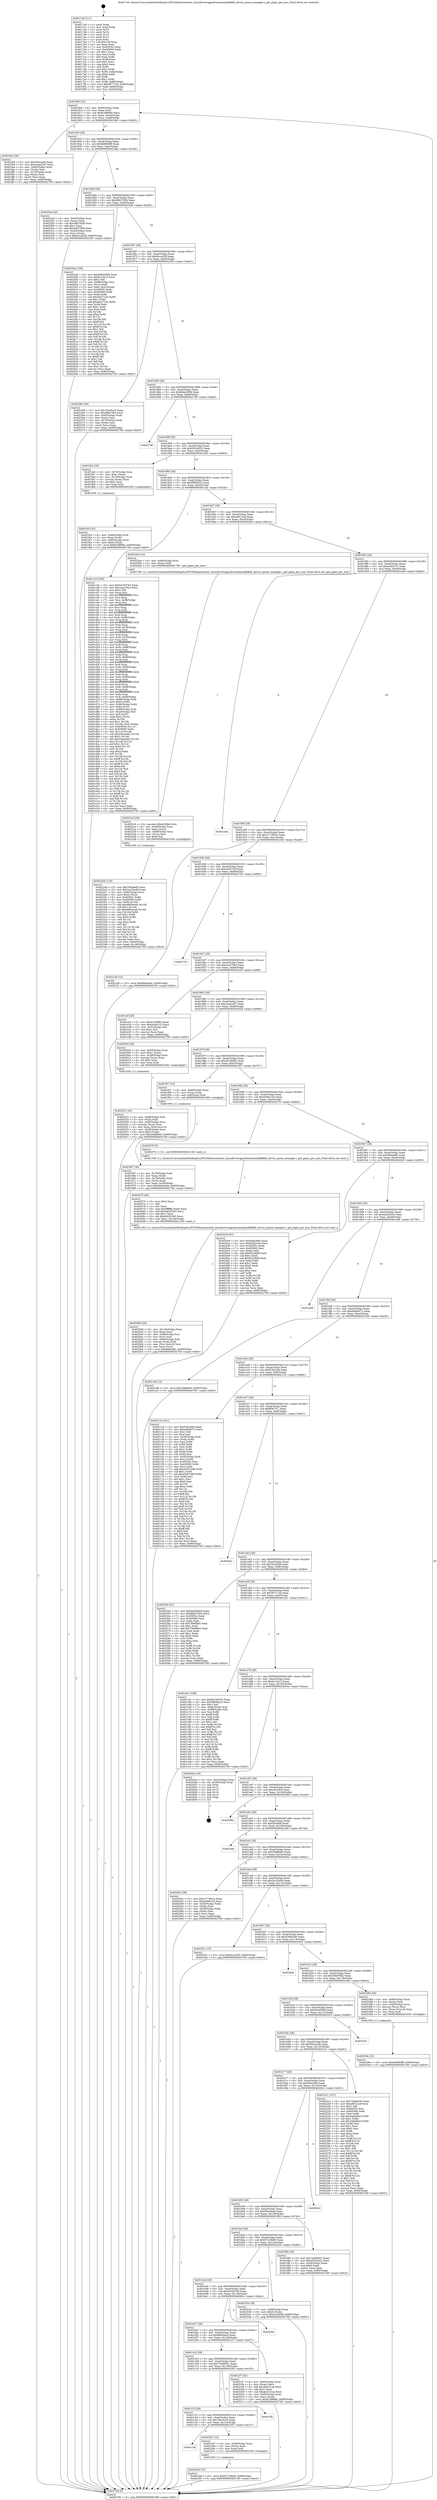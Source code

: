 digraph "0x4017a0" {
  label = "0x4017a0 (/mnt/c/Users/mathe/Desktop/tcc/POCII/binaries/extr_linuxdriversgpudrmamdamdkfdkfd_device_queue_manager.c_get_pipes_per_mec_Final-ollvm.out::main(0))"
  labelloc = "t"
  node[shape=record]

  Entry [label="",width=0.3,height=0.3,shape=circle,fillcolor=black,style=filled]
  "0x40180f" [label="{
     0x40180f [32]\l
     | [instrs]\l
     &nbsp;&nbsp;0x40180f \<+6\>: mov -0x90(%rbp),%eax\l
     &nbsp;&nbsp;0x401815 \<+2\>: mov %eax,%ecx\l
     &nbsp;&nbsp;0x401817 \<+6\>: sub $0x81888fde,%ecx\l
     &nbsp;&nbsp;0x40181d \<+6\>: mov %eax,-0xa4(%rbp)\l
     &nbsp;&nbsp;0x401823 \<+6\>: mov %ecx,-0xa8(%rbp)\l
     &nbsp;&nbsp;0x401829 \<+6\>: je 0000000000401fe0 \<main+0x840\>\l
  }"]
  "0x401fe0" [label="{
     0x401fe0 [36]\l
     | [instrs]\l
     &nbsp;&nbsp;0x401fe0 \<+5\>: mov $0x5b5cacf4,%eax\l
     &nbsp;&nbsp;0x401fe5 \<+5\>: mov $0xce4a2407,%ecx\l
     &nbsp;&nbsp;0x401fea \<+4\>: mov -0x60(%rbp),%rdx\l
     &nbsp;&nbsp;0x401fee \<+2\>: mov (%rdx),%esi\l
     &nbsp;&nbsp;0x401ff0 \<+4\>: mov -0x70(%rbp),%rdx\l
     &nbsp;&nbsp;0x401ff4 \<+2\>: cmp (%rdx),%esi\l
     &nbsp;&nbsp;0x401ff6 \<+3\>: cmovl %ecx,%eax\l
     &nbsp;&nbsp;0x401ff9 \<+6\>: mov %eax,-0x90(%rbp)\l
     &nbsp;&nbsp;0x401fff \<+5\>: jmp 0000000000402760 \<main+0xfc0\>\l
  }"]
  "0x40182f" [label="{
     0x40182f [28]\l
     | [instrs]\l
     &nbsp;&nbsp;0x40182f \<+5\>: jmp 0000000000401834 \<main+0x94\>\l
     &nbsp;&nbsp;0x401834 \<+6\>: mov -0xa4(%rbp),%eax\l
     &nbsp;&nbsp;0x40183a \<+5\>: sub $0x84699df9,%eax\l
     &nbsp;&nbsp;0x40183f \<+6\>: mov %eax,-0xac(%rbp)\l
     &nbsp;&nbsp;0x401845 \<+6\>: je 00000000004023ad \<main+0xc0d\>\l
  }"]
  Exit [label="",width=0.3,height=0.3,shape=circle,fillcolor=black,style=filled,peripheries=2]
  "0x4023ad" [label="{
     0x4023ad [42]\l
     | [instrs]\l
     &nbsp;&nbsp;0x4023ad \<+4\>: mov -0x40(%rbp),%rax\l
     &nbsp;&nbsp;0x4023b1 \<+2\>: mov (%rax),%ecx\l
     &nbsp;&nbsp;0x4023b3 \<+6\>: sub $0x4db782fd,%ecx\l
     &nbsp;&nbsp;0x4023b9 \<+3\>: add $0x1,%ecx\l
     &nbsp;&nbsp;0x4023bc \<+6\>: add $0x4db782fd,%ecx\l
     &nbsp;&nbsp;0x4023c2 \<+4\>: mov -0x40(%rbp),%rax\l
     &nbsp;&nbsp;0x4023c6 \<+2\>: mov %ecx,(%rax)\l
     &nbsp;&nbsp;0x4023c8 \<+10\>: movl $0x8cccd25f,-0x90(%rbp)\l
     &nbsp;&nbsp;0x4023d2 \<+5\>: jmp 0000000000402760 \<main+0xfc0\>\l
  }"]
  "0x40184b" [label="{
     0x40184b [28]\l
     | [instrs]\l
     &nbsp;&nbsp;0x40184b \<+5\>: jmp 0000000000401850 \<main+0xb0\>\l
     &nbsp;&nbsp;0x401850 \<+6\>: mov -0xa4(%rbp),%eax\l
     &nbsp;&nbsp;0x401856 \<+5\>: sub $0x86637d54,%eax\l
     &nbsp;&nbsp;0x40185b \<+6\>: mov %eax,-0xb0(%rbp)\l
     &nbsp;&nbsp;0x401861 \<+6\>: je 00000000004025ab \<main+0xe0b\>\l
  }"]
  "0x4023e6" [label="{
     0x4023e6 [15]\l
     | [instrs]\l
     &nbsp;&nbsp;0x4023e6 \<+10\>: movl $0x67218bb0,-0x90(%rbp)\l
     &nbsp;&nbsp;0x4023f0 \<+5\>: jmp 0000000000402760 \<main+0xfc0\>\l
  }"]
  "0x4025ab" [label="{
     0x4025ab [159]\l
     | [instrs]\l
     &nbsp;&nbsp;0x4025ab \<+5\>: mov $0x8d4d3858,%eax\l
     &nbsp;&nbsp;0x4025b0 \<+5\>: mov $0xbc1cb15,%ecx\l
     &nbsp;&nbsp;0x4025b5 \<+2\>: mov $0x1,%dl\l
     &nbsp;&nbsp;0x4025b7 \<+7\>: mov -0x88(%rbp),%rsi\l
     &nbsp;&nbsp;0x4025be \<+2\>: mov (%rsi),%edi\l
     &nbsp;&nbsp;0x4025c0 \<+3\>: mov %edi,-0x2c(%rbp)\l
     &nbsp;&nbsp;0x4025c3 \<+7\>: mov 0x40505c,%edi\l
     &nbsp;&nbsp;0x4025ca \<+8\>: mov 0x405060,%r8d\l
     &nbsp;&nbsp;0x4025d2 \<+3\>: mov %edi,%r9d\l
     &nbsp;&nbsp;0x4025d5 \<+7\>: sub $0xe8c27c3c,%r9d\l
     &nbsp;&nbsp;0x4025dc \<+4\>: sub $0x1,%r9d\l
     &nbsp;&nbsp;0x4025e0 \<+7\>: add $0xe8c27c3c,%r9d\l
     &nbsp;&nbsp;0x4025e7 \<+4\>: imul %r9d,%edi\l
     &nbsp;&nbsp;0x4025eb \<+3\>: and $0x1,%edi\l
     &nbsp;&nbsp;0x4025ee \<+3\>: cmp $0x0,%edi\l
     &nbsp;&nbsp;0x4025f1 \<+4\>: sete %r10b\l
     &nbsp;&nbsp;0x4025f5 \<+4\>: cmp $0xa,%r8d\l
     &nbsp;&nbsp;0x4025f9 \<+4\>: setl %r11b\l
     &nbsp;&nbsp;0x4025fd \<+3\>: mov %r10b,%bl\l
     &nbsp;&nbsp;0x402600 \<+3\>: xor $0xff,%bl\l
     &nbsp;&nbsp;0x402603 \<+3\>: mov %r11b,%r14b\l
     &nbsp;&nbsp;0x402606 \<+4\>: xor $0xff,%r14b\l
     &nbsp;&nbsp;0x40260a \<+3\>: xor $0x1,%dl\l
     &nbsp;&nbsp;0x40260d \<+3\>: mov %bl,%r15b\l
     &nbsp;&nbsp;0x402610 \<+4\>: and $0xff,%r15b\l
     &nbsp;&nbsp;0x402614 \<+3\>: and %dl,%r10b\l
     &nbsp;&nbsp;0x402617 \<+3\>: mov %r14b,%r12b\l
     &nbsp;&nbsp;0x40261a \<+4\>: and $0xff,%r12b\l
     &nbsp;&nbsp;0x40261e \<+3\>: and %dl,%r11b\l
     &nbsp;&nbsp;0x402621 \<+3\>: or %r10b,%r15b\l
     &nbsp;&nbsp;0x402624 \<+3\>: or %r11b,%r12b\l
     &nbsp;&nbsp;0x402627 \<+3\>: xor %r12b,%r15b\l
     &nbsp;&nbsp;0x40262a \<+3\>: or %r14b,%bl\l
     &nbsp;&nbsp;0x40262d \<+3\>: xor $0xff,%bl\l
     &nbsp;&nbsp;0x402630 \<+3\>: or $0x1,%dl\l
     &nbsp;&nbsp;0x402633 \<+2\>: and %dl,%bl\l
     &nbsp;&nbsp;0x402635 \<+3\>: or %bl,%r15b\l
     &nbsp;&nbsp;0x402638 \<+4\>: test $0x1,%r15b\l
     &nbsp;&nbsp;0x40263c \<+3\>: cmovne %ecx,%eax\l
     &nbsp;&nbsp;0x40263f \<+6\>: mov %eax,-0x90(%rbp)\l
     &nbsp;&nbsp;0x402645 \<+5\>: jmp 0000000000402760 \<main+0xfc0\>\l
  }"]
  "0x401867" [label="{
     0x401867 [28]\l
     | [instrs]\l
     &nbsp;&nbsp;0x401867 \<+5\>: jmp 000000000040186c \<main+0xcc\>\l
     &nbsp;&nbsp;0x40186c \<+6\>: mov -0xa4(%rbp),%eax\l
     &nbsp;&nbsp;0x401872 \<+5\>: sub $0x8cccd25f,%eax\l
     &nbsp;&nbsp;0x401877 \<+6\>: mov %eax,-0xb4(%rbp)\l
     &nbsp;&nbsp;0x40187d \<+6\>: je 0000000000402360 \<main+0xbc0\>\l
  }"]
  "0x401c3b" [label="{
     0x401c3b\l
  }", style=dashed]
  "0x402360" [label="{
     0x402360 [36]\l
     | [instrs]\l
     &nbsp;&nbsp;0x402360 \<+5\>: mov $0x7be25cc5,%eax\l
     &nbsp;&nbsp;0x402365 \<+5\>: mov $0x48e07fb2,%ecx\l
     &nbsp;&nbsp;0x40236a \<+4\>: mov -0x40(%rbp),%rdx\l
     &nbsp;&nbsp;0x40236e \<+2\>: mov (%rdx),%esi\l
     &nbsp;&nbsp;0x402370 \<+4\>: mov -0x70(%rbp),%rdx\l
     &nbsp;&nbsp;0x402374 \<+2\>: cmp (%rdx),%esi\l
     &nbsp;&nbsp;0x402376 \<+3\>: cmovl %ecx,%eax\l
     &nbsp;&nbsp;0x402379 \<+6\>: mov %eax,-0x90(%rbp)\l
     &nbsp;&nbsp;0x40237f \<+5\>: jmp 0000000000402760 \<main+0xfc0\>\l
  }"]
  "0x401883" [label="{
     0x401883 [28]\l
     | [instrs]\l
     &nbsp;&nbsp;0x401883 \<+5\>: jmp 0000000000401888 \<main+0xe8\>\l
     &nbsp;&nbsp;0x401888 \<+6\>: mov -0xa4(%rbp),%eax\l
     &nbsp;&nbsp;0x40188e \<+5\>: sub $0x8d4d3858,%eax\l
     &nbsp;&nbsp;0x401893 \<+6\>: mov %eax,-0xb8(%rbp)\l
     &nbsp;&nbsp;0x401899 \<+6\>: je 0000000000402748 \<main+0xfa8\>\l
  }"]
  "0x4023d7" [label="{
     0x4023d7 [15]\l
     | [instrs]\l
     &nbsp;&nbsp;0x4023d7 \<+4\>: mov -0x68(%rbp),%rax\l
     &nbsp;&nbsp;0x4023db \<+3\>: mov (%rax),%rax\l
     &nbsp;&nbsp;0x4023de \<+3\>: mov %rax,%rdi\l
     &nbsp;&nbsp;0x4023e1 \<+5\>: call 0000000000401030 \<free@plt\>\l
     | [calls]\l
     &nbsp;&nbsp;0x401030 \{1\} (unknown)\l
  }"]
  "0x402748" [label="{
     0x402748\l
  }", style=dashed]
  "0x40189f" [label="{
     0x40189f [28]\l
     | [instrs]\l
     &nbsp;&nbsp;0x40189f \<+5\>: jmp 00000000004018a4 \<main+0x104\>\l
     &nbsp;&nbsp;0x4018a4 \<+6\>: mov -0xa4(%rbp),%eax\l
     &nbsp;&nbsp;0x4018aa \<+5\>: sub $0x9303c622,%eax\l
     &nbsp;&nbsp;0x4018af \<+6\>: mov %eax,-0xbc(%rbp)\l
     &nbsp;&nbsp;0x4018b5 \<+6\>: je 0000000000401fa3 \<main+0x803\>\l
  }"]
  "0x401c1f" [label="{
     0x401c1f [28]\l
     | [instrs]\l
     &nbsp;&nbsp;0x401c1f \<+5\>: jmp 0000000000401c24 \<main+0x484\>\l
     &nbsp;&nbsp;0x401c24 \<+6\>: mov -0xa4(%rbp),%eax\l
     &nbsp;&nbsp;0x401c2a \<+5\>: sub $0x7be25cc5,%eax\l
     &nbsp;&nbsp;0x401c2f \<+6\>: mov %eax,-0x13c(%rbp)\l
     &nbsp;&nbsp;0x401c35 \<+6\>: je 00000000004023d7 \<main+0xc37\>\l
  }"]
  "0x401fa3" [label="{
     0x401fa3 [29]\l
     | [instrs]\l
     &nbsp;&nbsp;0x401fa3 \<+4\>: mov -0x70(%rbp),%rax\l
     &nbsp;&nbsp;0x401fa7 \<+6\>: movl $0x1,(%rax)\l
     &nbsp;&nbsp;0x401fad \<+4\>: mov -0x70(%rbp),%rax\l
     &nbsp;&nbsp;0x401fb1 \<+3\>: movslq (%rax),%rax\l
     &nbsp;&nbsp;0x401fb4 \<+4\>: shl $0x3,%rax\l
     &nbsp;&nbsp;0x401fb8 \<+3\>: mov %rax,%rdi\l
     &nbsp;&nbsp;0x401fbb \<+5\>: call 0000000000401050 \<malloc@plt\>\l
     | [calls]\l
     &nbsp;&nbsp;0x401050 \{1\} (unknown)\l
  }"]
  "0x4018bb" [label="{
     0x4018bb [28]\l
     | [instrs]\l
     &nbsp;&nbsp;0x4018bb \<+5\>: jmp 00000000004018c0 \<main+0x120\>\l
     &nbsp;&nbsp;0x4018c0 \<+6\>: mov -0xa4(%rbp),%eax\l
     &nbsp;&nbsp;0x4018c6 \<+5\>: sub $0x9f858422,%eax\l
     &nbsp;&nbsp;0x4018cb \<+6\>: mov %eax,-0xc0(%rbp)\l
     &nbsp;&nbsp;0x4018d1 \<+6\>: je 0000000000401ccb \<main+0x52b\>\l
  }"]
  "0x4023f5" [label="{
     0x4023f5\l
  }", style=dashed]
  "0x401ccb" [label="{
     0x401ccb [356]\l
     | [instrs]\l
     &nbsp;&nbsp;0x401ccb \<+5\>: mov $0x6a70d763,%eax\l
     &nbsp;&nbsp;0x401cd0 \<+5\>: mov $0xce2a76a3,%ecx\l
     &nbsp;&nbsp;0x401cd5 \<+2\>: mov $0x1,%dl\l
     &nbsp;&nbsp;0x401cd7 \<+3\>: mov %rsp,%rsi\l
     &nbsp;&nbsp;0x401cda \<+4\>: add $0xfffffffffffffff0,%rsi\l
     &nbsp;&nbsp;0x401cde \<+3\>: mov %rsi,%rsp\l
     &nbsp;&nbsp;0x401ce1 \<+7\>: mov %rsi,-0x88(%rbp)\l
     &nbsp;&nbsp;0x401ce8 \<+3\>: mov %rsp,%rsi\l
     &nbsp;&nbsp;0x401ceb \<+4\>: add $0xfffffffffffffff0,%rsi\l
     &nbsp;&nbsp;0x401cef \<+3\>: mov %rsi,%rsp\l
     &nbsp;&nbsp;0x401cf2 \<+3\>: mov %rsp,%rdi\l
     &nbsp;&nbsp;0x401cf5 \<+4\>: add $0xfffffffffffffff0,%rdi\l
     &nbsp;&nbsp;0x401cf9 \<+3\>: mov %rdi,%rsp\l
     &nbsp;&nbsp;0x401cfc \<+4\>: mov %rdi,-0x80(%rbp)\l
     &nbsp;&nbsp;0x401d00 \<+3\>: mov %rsp,%rdi\l
     &nbsp;&nbsp;0x401d03 \<+4\>: add $0xfffffffffffffff0,%rdi\l
     &nbsp;&nbsp;0x401d07 \<+3\>: mov %rdi,%rsp\l
     &nbsp;&nbsp;0x401d0a \<+4\>: mov %rdi,-0x78(%rbp)\l
     &nbsp;&nbsp;0x401d0e \<+3\>: mov %rsp,%rdi\l
     &nbsp;&nbsp;0x401d11 \<+4\>: add $0xfffffffffffffff0,%rdi\l
     &nbsp;&nbsp;0x401d15 \<+3\>: mov %rdi,%rsp\l
     &nbsp;&nbsp;0x401d18 \<+4\>: mov %rdi,-0x70(%rbp)\l
     &nbsp;&nbsp;0x401d1c \<+3\>: mov %rsp,%rdi\l
     &nbsp;&nbsp;0x401d1f \<+4\>: add $0xfffffffffffffff0,%rdi\l
     &nbsp;&nbsp;0x401d23 \<+3\>: mov %rdi,%rsp\l
     &nbsp;&nbsp;0x401d26 \<+4\>: mov %rdi,-0x68(%rbp)\l
     &nbsp;&nbsp;0x401d2a \<+3\>: mov %rsp,%rdi\l
     &nbsp;&nbsp;0x401d2d \<+4\>: add $0xfffffffffffffff0,%rdi\l
     &nbsp;&nbsp;0x401d31 \<+3\>: mov %rdi,%rsp\l
     &nbsp;&nbsp;0x401d34 \<+4\>: mov %rdi,-0x60(%rbp)\l
     &nbsp;&nbsp;0x401d38 \<+3\>: mov %rsp,%rdi\l
     &nbsp;&nbsp;0x401d3b \<+4\>: add $0xfffffffffffffff0,%rdi\l
     &nbsp;&nbsp;0x401d3f \<+3\>: mov %rdi,%rsp\l
     &nbsp;&nbsp;0x401d42 \<+4\>: mov %rdi,-0x58(%rbp)\l
     &nbsp;&nbsp;0x401d46 \<+3\>: mov %rsp,%rdi\l
     &nbsp;&nbsp;0x401d49 \<+4\>: add $0xfffffffffffffff0,%rdi\l
     &nbsp;&nbsp;0x401d4d \<+3\>: mov %rdi,%rsp\l
     &nbsp;&nbsp;0x401d50 \<+4\>: mov %rdi,-0x50(%rbp)\l
     &nbsp;&nbsp;0x401d54 \<+3\>: mov %rsp,%rdi\l
     &nbsp;&nbsp;0x401d57 \<+4\>: add $0xfffffffffffffff0,%rdi\l
     &nbsp;&nbsp;0x401d5b \<+3\>: mov %rdi,%rsp\l
     &nbsp;&nbsp;0x401d5e \<+4\>: mov %rdi,-0x48(%rbp)\l
     &nbsp;&nbsp;0x401d62 \<+3\>: mov %rsp,%rdi\l
     &nbsp;&nbsp;0x401d65 \<+4\>: add $0xfffffffffffffff0,%rdi\l
     &nbsp;&nbsp;0x401d69 \<+3\>: mov %rdi,%rsp\l
     &nbsp;&nbsp;0x401d6c \<+4\>: mov %rdi,-0x40(%rbp)\l
     &nbsp;&nbsp;0x401d70 \<+7\>: mov -0x88(%rbp),%rdi\l
     &nbsp;&nbsp;0x401d77 \<+6\>: movl $0x0,(%rdi)\l
     &nbsp;&nbsp;0x401d7d \<+7\>: mov -0x94(%rbp),%r8d\l
     &nbsp;&nbsp;0x401d84 \<+3\>: mov %r8d,(%rsi)\l
     &nbsp;&nbsp;0x401d87 \<+4\>: mov -0x80(%rbp),%rdi\l
     &nbsp;&nbsp;0x401d8b \<+7\>: mov -0xa0(%rbp),%r9\l
     &nbsp;&nbsp;0x401d92 \<+3\>: mov %r9,(%rdi)\l
     &nbsp;&nbsp;0x401d95 \<+3\>: cmpl $0x2,(%rsi)\l
     &nbsp;&nbsp;0x401d98 \<+4\>: setne %r10b\l
     &nbsp;&nbsp;0x401d9c \<+4\>: and $0x1,%r10b\l
     &nbsp;&nbsp;0x401da0 \<+4\>: mov %r10b,-0x31(%rbp)\l
     &nbsp;&nbsp;0x401da4 \<+8\>: mov 0x40505c,%r11d\l
     &nbsp;&nbsp;0x401dac \<+7\>: mov 0x405060,%ebx\l
     &nbsp;&nbsp;0x401db3 \<+3\>: mov %r11d,%r14d\l
     &nbsp;&nbsp;0x401db6 \<+7\>: sub $0x33eea482,%r14d\l
     &nbsp;&nbsp;0x401dbd \<+4\>: sub $0x1,%r14d\l
     &nbsp;&nbsp;0x401dc1 \<+7\>: add $0x33eea482,%r14d\l
     &nbsp;&nbsp;0x401dc8 \<+4\>: imul %r14d,%r11d\l
     &nbsp;&nbsp;0x401dcc \<+4\>: and $0x1,%r11d\l
     &nbsp;&nbsp;0x401dd0 \<+4\>: cmp $0x0,%r11d\l
     &nbsp;&nbsp;0x401dd4 \<+4\>: sete %r10b\l
     &nbsp;&nbsp;0x401dd8 \<+3\>: cmp $0xa,%ebx\l
     &nbsp;&nbsp;0x401ddb \<+4\>: setl %r15b\l
     &nbsp;&nbsp;0x401ddf \<+3\>: mov %r10b,%r12b\l
     &nbsp;&nbsp;0x401de2 \<+4\>: xor $0xff,%r12b\l
     &nbsp;&nbsp;0x401de6 \<+3\>: mov %r15b,%r13b\l
     &nbsp;&nbsp;0x401de9 \<+4\>: xor $0xff,%r13b\l
     &nbsp;&nbsp;0x401ded \<+3\>: xor $0x0,%dl\l
     &nbsp;&nbsp;0x401df0 \<+3\>: mov %r12b,%sil\l
     &nbsp;&nbsp;0x401df3 \<+4\>: and $0x0,%sil\l
     &nbsp;&nbsp;0x401df7 \<+3\>: and %dl,%r10b\l
     &nbsp;&nbsp;0x401dfa \<+3\>: mov %r13b,%dil\l
     &nbsp;&nbsp;0x401dfd \<+4\>: and $0x0,%dil\l
     &nbsp;&nbsp;0x401e01 \<+3\>: and %dl,%r15b\l
     &nbsp;&nbsp;0x401e04 \<+3\>: or %r10b,%sil\l
     &nbsp;&nbsp;0x401e07 \<+3\>: or %r15b,%dil\l
     &nbsp;&nbsp;0x401e0a \<+3\>: xor %dil,%sil\l
     &nbsp;&nbsp;0x401e0d \<+3\>: or %r13b,%r12b\l
     &nbsp;&nbsp;0x401e10 \<+4\>: xor $0xff,%r12b\l
     &nbsp;&nbsp;0x401e14 \<+3\>: or $0x0,%dl\l
     &nbsp;&nbsp;0x401e17 \<+3\>: and %dl,%r12b\l
     &nbsp;&nbsp;0x401e1a \<+3\>: or %r12b,%sil\l
     &nbsp;&nbsp;0x401e1d \<+4\>: test $0x1,%sil\l
     &nbsp;&nbsp;0x401e21 \<+3\>: cmovne %ecx,%eax\l
     &nbsp;&nbsp;0x401e24 \<+6\>: mov %eax,-0x90(%rbp)\l
     &nbsp;&nbsp;0x401e2a \<+5\>: jmp 0000000000402760 \<main+0xfc0\>\l
  }"]
  "0x4018d7" [label="{
     0x4018d7 [28]\l
     | [instrs]\l
     &nbsp;&nbsp;0x4018d7 \<+5\>: jmp 00000000004018dc \<main+0x13c\>\l
     &nbsp;&nbsp;0x4018dc \<+6\>: mov -0xa4(%rbp),%eax\l
     &nbsp;&nbsp;0x4018e2 \<+5\>: sub $0xa9812caf,%eax\l
     &nbsp;&nbsp;0x4018e7 \<+6\>: mov %eax,-0xc4(%rbp)\l
     &nbsp;&nbsp;0x4018ed \<+6\>: je 00000000004022b4 \<main+0xb14\>\l
  }"]
  "0x40239e" [label="{
     0x40239e [15]\l
     | [instrs]\l
     &nbsp;&nbsp;0x40239e \<+10\>: movl $0x84699df9,-0x90(%rbp)\l
     &nbsp;&nbsp;0x4023a8 \<+5\>: jmp 0000000000402760 \<main+0xfc0\>\l
  }"]
  "0x4022b4" [label="{
     0x4022b4 [12]\l
     | [instrs]\l
     &nbsp;&nbsp;0x4022b4 \<+4\>: mov -0x68(%rbp),%rax\l
     &nbsp;&nbsp;0x4022b8 \<+3\>: mov (%rax),%rdi\l
     &nbsp;&nbsp;0x4022bb \<+5\>: call 0000000000401780 \<get_pipes_per_mec\>\l
     | [calls]\l
     &nbsp;&nbsp;0x401780 \{1\} (/mnt/c/Users/mathe/Desktop/tcc/POCII/binaries/extr_linuxdriversgpudrmamdamdkfdkfd_device_queue_manager.c_get_pipes_per_mec_Final-ollvm.out::get_pipes_per_mec)\l
  }"]
  "0x4018f3" [label="{
     0x4018f3 [28]\l
     | [instrs]\l
     &nbsp;&nbsp;0x4018f3 \<+5\>: jmp 00000000004018f8 \<main+0x158\>\l
     &nbsp;&nbsp;0x4018f8 \<+6\>: mov -0xa4(%rbp),%eax\l
     &nbsp;&nbsp;0x4018fe \<+5\>: sub $0xacf44151,%eax\l
     &nbsp;&nbsp;0x401903 \<+6\>: mov %eax,-0xc8(%rbp)\l
     &nbsp;&nbsp;0x401909 \<+6\>: je 0000000000401e4d \<main+0x6ad\>\l
  }"]
  "0x4022dd" [label="{
     0x4022dd [116]\l
     | [instrs]\l
     &nbsp;&nbsp;0x4022dd \<+5\>: mov $0x7d5a6e50,%esi\l
     &nbsp;&nbsp;0x4022e2 \<+5\>: mov $0x2ac25ed0,%edx\l
     &nbsp;&nbsp;0x4022e7 \<+4\>: mov -0x40(%rbp),%rcx\l
     &nbsp;&nbsp;0x4022eb \<+6\>: movl $0x0,(%rcx)\l
     &nbsp;&nbsp;0x4022f1 \<+8\>: mov 0x40505c,%r8d\l
     &nbsp;&nbsp;0x4022f9 \<+8\>: mov 0x405060,%r9d\l
     &nbsp;&nbsp;0x402301 \<+3\>: mov %r8d,%r10d\l
     &nbsp;&nbsp;0x402304 \<+7\>: add $0xe865ea44,%r10d\l
     &nbsp;&nbsp;0x40230b \<+4\>: sub $0x1,%r10d\l
     &nbsp;&nbsp;0x40230f \<+7\>: sub $0xe865ea44,%r10d\l
     &nbsp;&nbsp;0x402316 \<+4\>: imul %r10d,%r8d\l
     &nbsp;&nbsp;0x40231a \<+4\>: and $0x1,%r8d\l
     &nbsp;&nbsp;0x40231e \<+4\>: cmp $0x0,%r8d\l
     &nbsp;&nbsp;0x402322 \<+4\>: sete %r11b\l
     &nbsp;&nbsp;0x402326 \<+4\>: cmp $0xa,%r9d\l
     &nbsp;&nbsp;0x40232a \<+3\>: setl %bl\l
     &nbsp;&nbsp;0x40232d \<+3\>: mov %r11b,%r14b\l
     &nbsp;&nbsp;0x402330 \<+3\>: and %bl,%r14b\l
     &nbsp;&nbsp;0x402333 \<+3\>: xor %bl,%r11b\l
     &nbsp;&nbsp;0x402336 \<+3\>: or %r11b,%r14b\l
     &nbsp;&nbsp;0x402339 \<+4\>: test $0x1,%r14b\l
     &nbsp;&nbsp;0x40233d \<+3\>: cmovne %edx,%esi\l
     &nbsp;&nbsp;0x402340 \<+6\>: mov %esi,-0x90(%rbp)\l
     &nbsp;&nbsp;0x402346 \<+6\>: mov %eax,-0x148(%rbp)\l
     &nbsp;&nbsp;0x40234c \<+5\>: jmp 0000000000402760 \<main+0xfc0\>\l
  }"]
  "0x401e4d" [label="{
     0x401e4d\l
  }", style=dashed]
  "0x40190f" [label="{
     0x40190f [28]\l
     | [instrs]\l
     &nbsp;&nbsp;0x40190f \<+5\>: jmp 0000000000401914 \<main+0x174\>\l
     &nbsp;&nbsp;0x401914 \<+6\>: mov -0xa4(%rbp),%eax\l
     &nbsp;&nbsp;0x40191a \<+5\>: sub $0xc1778b1b,%eax\l
     &nbsp;&nbsp;0x40191f \<+6\>: mov %eax,-0xcc(%rbp)\l
     &nbsp;&nbsp;0x401925 \<+6\>: je 00000000004021e8 \<main+0xa48\>\l
  }"]
  "0x4022c0" [label="{
     0x4022c0 [29]\l
     | [instrs]\l
     &nbsp;&nbsp;0x4022c0 \<+10\>: movabs $0x4030b6,%rdi\l
     &nbsp;&nbsp;0x4022ca \<+4\>: mov -0x48(%rbp),%rcx\l
     &nbsp;&nbsp;0x4022ce \<+2\>: mov %eax,(%rcx)\l
     &nbsp;&nbsp;0x4022d0 \<+4\>: mov -0x48(%rbp),%rcx\l
     &nbsp;&nbsp;0x4022d4 \<+2\>: mov (%rcx),%esi\l
     &nbsp;&nbsp;0x4022d6 \<+2\>: mov $0x0,%al\l
     &nbsp;&nbsp;0x4022d8 \<+5\>: call 0000000000401040 \<printf@plt\>\l
     | [calls]\l
     &nbsp;&nbsp;0x401040 \{1\} (unknown)\l
  }"]
  "0x4021e8" [label="{
     0x4021e8 [15]\l
     | [instrs]\l
     &nbsp;&nbsp;0x4021e8 \<+10\>: movl $0x6fb5eacd,-0x90(%rbp)\l
     &nbsp;&nbsp;0x4021f2 \<+5\>: jmp 0000000000402760 \<main+0xfc0\>\l
  }"]
  "0x40192b" [label="{
     0x40192b [28]\l
     | [instrs]\l
     &nbsp;&nbsp;0x40192b \<+5\>: jmp 0000000000401930 \<main+0x190\>\l
     &nbsp;&nbsp;0x401930 \<+6\>: mov -0xa4(%rbp),%eax\l
     &nbsp;&nbsp;0x401936 \<+5\>: sub $0xce05152f,%eax\l
     &nbsp;&nbsp;0x40193b \<+6\>: mov %eax,-0xd0(%rbp)\l
     &nbsp;&nbsp;0x401941 \<+6\>: je 0000000000402734 \<main+0xf94\>\l
  }"]
  "0x401c03" [label="{
     0x401c03 [28]\l
     | [instrs]\l
     &nbsp;&nbsp;0x401c03 \<+5\>: jmp 0000000000401c08 \<main+0x468\>\l
     &nbsp;&nbsp;0x401c08 \<+6\>: mov -0xa4(%rbp),%eax\l
     &nbsp;&nbsp;0x401c0e \<+5\>: sub $0x74a99041,%eax\l
     &nbsp;&nbsp;0x401c13 \<+6\>: mov %eax,-0x138(%rbp)\l
     &nbsp;&nbsp;0x401c19 \<+6\>: je 00000000004023f5 \<main+0xc55\>\l
  }"]
  "0x402734" [label="{
     0x402734\l
  }", style=dashed]
  "0x401947" [label="{
     0x401947 [28]\l
     | [instrs]\l
     &nbsp;&nbsp;0x401947 \<+5\>: jmp 000000000040194c \<main+0x1ac\>\l
     &nbsp;&nbsp;0x40194c \<+6\>: mov -0xa4(%rbp),%eax\l
     &nbsp;&nbsp;0x401952 \<+5\>: sub $0xce2a76a3,%eax\l
     &nbsp;&nbsp;0x401957 \<+6\>: mov %eax,-0xd4(%rbp)\l
     &nbsp;&nbsp;0x40195d \<+6\>: je 0000000000401e2f \<main+0x68f\>\l
  }"]
  "0x4021f7" [label="{
     0x4021f7 [42]\l
     | [instrs]\l
     &nbsp;&nbsp;0x4021f7 \<+4\>: mov -0x60(%rbp),%rax\l
     &nbsp;&nbsp;0x4021fb \<+2\>: mov (%rax),%ecx\l
     &nbsp;&nbsp;0x4021fd \<+6\>: add $0xab3c31ae,%ecx\l
     &nbsp;&nbsp;0x402203 \<+3\>: add $0x1,%ecx\l
     &nbsp;&nbsp;0x402206 \<+6\>: sub $0xab3c31ae,%ecx\l
     &nbsp;&nbsp;0x40220c \<+4\>: mov -0x60(%rbp),%rax\l
     &nbsp;&nbsp;0x402210 \<+2\>: mov %ecx,(%rax)\l
     &nbsp;&nbsp;0x402212 \<+10\>: movl $0x81888fde,-0x90(%rbp)\l
     &nbsp;&nbsp;0x40221c \<+5\>: jmp 0000000000402760 \<main+0xfc0\>\l
  }"]
  "0x401e2f" [label="{
     0x401e2f [30]\l
     | [instrs]\l
     &nbsp;&nbsp;0x401e2f \<+5\>: mov $0xd316bf62,%eax\l
     &nbsp;&nbsp;0x401e34 \<+5\>: mov $0xacf44151,%ecx\l
     &nbsp;&nbsp;0x401e39 \<+3\>: mov -0x31(%rbp),%dl\l
     &nbsp;&nbsp;0x401e3c \<+3\>: test $0x1,%dl\l
     &nbsp;&nbsp;0x401e3f \<+3\>: cmovne %ecx,%eax\l
     &nbsp;&nbsp;0x401e42 \<+6\>: mov %eax,-0x90(%rbp)\l
     &nbsp;&nbsp;0x401e48 \<+5\>: jmp 0000000000402760 \<main+0xfc0\>\l
  }"]
  "0x401963" [label="{
     0x401963 [28]\l
     | [instrs]\l
     &nbsp;&nbsp;0x401963 \<+5\>: jmp 0000000000401968 \<main+0x1c8\>\l
     &nbsp;&nbsp;0x401968 \<+6\>: mov -0xa4(%rbp),%eax\l
     &nbsp;&nbsp;0x40196e \<+5\>: sub $0xce4a2407,%eax\l
     &nbsp;&nbsp;0x401973 \<+6\>: mov %eax,-0xd8(%rbp)\l
     &nbsp;&nbsp;0x401979 \<+6\>: je 0000000000402004 \<main+0x864\>\l
  }"]
  "0x401be7" [label="{
     0x401be7 [28]\l
     | [instrs]\l
     &nbsp;&nbsp;0x401be7 \<+5\>: jmp 0000000000401bec \<main+0x44c\>\l
     &nbsp;&nbsp;0x401bec \<+6\>: mov -0xa4(%rbp),%eax\l
     &nbsp;&nbsp;0x401bf2 \<+5\>: sub $0x6fb5eacd,%eax\l
     &nbsp;&nbsp;0x401bf7 \<+6\>: mov %eax,-0x134(%rbp)\l
     &nbsp;&nbsp;0x401bfd \<+6\>: je 00000000004021f7 \<main+0xa57\>\l
  }"]
  "0x402004" [label="{
     0x402004 [29]\l
     | [instrs]\l
     &nbsp;&nbsp;0x402004 \<+4\>: mov -0x58(%rbp),%rax\l
     &nbsp;&nbsp;0x402008 \<+6\>: movl $0x1,(%rax)\l
     &nbsp;&nbsp;0x40200e \<+4\>: mov -0x58(%rbp),%rax\l
     &nbsp;&nbsp;0x402012 \<+3\>: movslq (%rax),%rax\l
     &nbsp;&nbsp;0x402015 \<+4\>: shl $0x2,%rax\l
     &nbsp;&nbsp;0x402019 \<+3\>: mov %rax,%rdi\l
     &nbsp;&nbsp;0x40201c \<+5\>: call 0000000000401050 \<malloc@plt\>\l
     | [calls]\l
     &nbsp;&nbsp;0x401050 \{1\} (unknown)\l
  }"]
  "0x40197f" [label="{
     0x40197f [28]\l
     | [instrs]\l
     &nbsp;&nbsp;0x40197f \<+5\>: jmp 0000000000401984 \<main+0x1e4\>\l
     &nbsp;&nbsp;0x401984 \<+6\>: mov -0xa4(%rbp),%eax\l
     &nbsp;&nbsp;0x40198a \<+5\>: sub $0xd316bf62,%eax\l
     &nbsp;&nbsp;0x40198f \<+6\>: mov %eax,-0xdc(%rbp)\l
     &nbsp;&nbsp;0x401995 \<+6\>: je 0000000000401f57 \<main+0x7b7\>\l
  }"]
  "0x40265c" [label="{
     0x40265c\l
  }", style=dashed]
  "0x401f57" [label="{
     0x401f57 [16]\l
     | [instrs]\l
     &nbsp;&nbsp;0x401f57 \<+4\>: mov -0x80(%rbp),%rax\l
     &nbsp;&nbsp;0x401f5b \<+3\>: mov (%rax),%rax\l
     &nbsp;&nbsp;0x401f5e \<+4\>: mov 0x8(%rax),%rdi\l
     &nbsp;&nbsp;0x401f62 \<+5\>: call 0000000000401060 \<atoi@plt\>\l
     | [calls]\l
     &nbsp;&nbsp;0x401060 \{1\} (unknown)\l
  }"]
  "0x40199b" [label="{
     0x40199b [28]\l
     | [instrs]\l
     &nbsp;&nbsp;0x40199b \<+5\>: jmp 00000000004019a0 \<main+0x200\>\l
     &nbsp;&nbsp;0x4019a0 \<+6\>: mov -0xa4(%rbp),%eax\l
     &nbsp;&nbsp;0x4019a6 \<+5\>: sub $0xd368c1b5,%eax\l
     &nbsp;&nbsp;0x4019ab \<+6\>: mov %eax,-0xe0(%rbp)\l
     &nbsp;&nbsp;0x4019b1 \<+6\>: je 0000000000402070 \<main+0x8d0\>\l
  }"]
  "0x401bcb" [label="{
     0x401bcb [28]\l
     | [instrs]\l
     &nbsp;&nbsp;0x401bcb \<+5\>: jmp 0000000000401bd0 \<main+0x430\>\l
     &nbsp;&nbsp;0x401bd0 \<+6\>: mov -0xa4(%rbp),%eax\l
     &nbsp;&nbsp;0x401bd6 \<+5\>: sub $0x6a70d763,%eax\l
     &nbsp;&nbsp;0x401bdb \<+6\>: mov %eax,-0x130(%rbp)\l
     &nbsp;&nbsp;0x401be1 \<+6\>: je 000000000040265c \<main+0xebc\>\l
  }"]
  "0x402070" [label="{
     0x402070 [5]\l
     | [instrs]\l
     &nbsp;&nbsp;0x402070 \<+5\>: call 0000000000401160 \<next_i\>\l
     | [calls]\l
     &nbsp;&nbsp;0x401160 \{1\} (/mnt/c/Users/mathe/Desktop/tcc/POCII/binaries/extr_linuxdriversgpudrmamdamdkfdkfd_device_queue_manager.c_get_pipes_per_mec_Final-ollvm.out::next_i)\l
  }"]
  "0x4019b7" [label="{
     0x4019b7 [28]\l
     | [instrs]\l
     &nbsp;&nbsp;0x4019b7 \<+5\>: jmp 00000000004019bc \<main+0x21c\>\l
     &nbsp;&nbsp;0x4019bc \<+6\>: mov -0xa4(%rbp),%eax\l
     &nbsp;&nbsp;0x4019c2 \<+5\>: sub $0xdb6ae8fc,%eax\l
     &nbsp;&nbsp;0x4019c7 \<+6\>: mov %eax,-0xe4(%rbp)\l
     &nbsp;&nbsp;0x4019cd \<+6\>: je 00000000004020c9 \<main+0x929\>\l
  }"]
  "0x402534" [label="{
     0x402534 [28]\l
     | [instrs]\l
     &nbsp;&nbsp;0x402534 \<+7\>: mov -0x88(%rbp),%rax\l
     &nbsp;&nbsp;0x40253b \<+6\>: movl $0x0,(%rax)\l
     &nbsp;&nbsp;0x402541 \<+10\>: movl $0x32e2858,-0x90(%rbp)\l
     &nbsp;&nbsp;0x40254b \<+5\>: jmp 0000000000402760 \<main+0xfc0\>\l
  }"]
  "0x4020c9" [label="{
     0x4020c9 [91]\l
     | [instrs]\l
     &nbsp;&nbsp;0x4020c9 \<+5\>: mov $0x5efccb64,%eax\l
     &nbsp;&nbsp;0x4020ce \<+5\>: mov $0xf23b2c0a,%ecx\l
     &nbsp;&nbsp;0x4020d3 \<+7\>: mov 0x40505c,%edx\l
     &nbsp;&nbsp;0x4020da \<+7\>: mov 0x405060,%esi\l
     &nbsp;&nbsp;0x4020e1 \<+2\>: mov %edx,%edi\l
     &nbsp;&nbsp;0x4020e3 \<+6\>: add $0xf22cdbf8,%edi\l
     &nbsp;&nbsp;0x4020e9 \<+3\>: sub $0x1,%edi\l
     &nbsp;&nbsp;0x4020ec \<+6\>: sub $0xf22cdbf8,%edi\l
     &nbsp;&nbsp;0x4020f2 \<+3\>: imul %edi,%edx\l
     &nbsp;&nbsp;0x4020f5 \<+3\>: and $0x1,%edx\l
     &nbsp;&nbsp;0x4020f8 \<+3\>: cmp $0x0,%edx\l
     &nbsp;&nbsp;0x4020fb \<+4\>: sete %r8b\l
     &nbsp;&nbsp;0x4020ff \<+3\>: cmp $0xa,%esi\l
     &nbsp;&nbsp;0x402102 \<+4\>: setl %r9b\l
     &nbsp;&nbsp;0x402106 \<+3\>: mov %r8b,%r10b\l
     &nbsp;&nbsp;0x402109 \<+3\>: and %r9b,%r10b\l
     &nbsp;&nbsp;0x40210c \<+3\>: xor %r9b,%r8b\l
     &nbsp;&nbsp;0x40210f \<+3\>: or %r8b,%r10b\l
     &nbsp;&nbsp;0x402112 \<+4\>: test $0x1,%r10b\l
     &nbsp;&nbsp;0x402116 \<+3\>: cmovne %ecx,%eax\l
     &nbsp;&nbsp;0x402119 \<+6\>: mov %eax,-0x90(%rbp)\l
     &nbsp;&nbsp;0x40211f \<+5\>: jmp 0000000000402760 \<main+0xfc0\>\l
  }"]
  "0x4019d3" [label="{
     0x4019d3 [28]\l
     | [instrs]\l
     &nbsp;&nbsp;0x4019d3 \<+5\>: jmp 00000000004019d8 \<main+0x238\>\l
     &nbsp;&nbsp;0x4019d8 \<+6\>: mov -0xa4(%rbp),%eax\l
     &nbsp;&nbsp;0x4019de \<+5\>: sub $0xeab3d21b,%eax\l
     &nbsp;&nbsp;0x4019e3 \<+6\>: mov %eax,-0xe8(%rbp)\l
     &nbsp;&nbsp;0x4019e9 \<+6\>: je 0000000000401ed6 \<main+0x736\>\l
  }"]
  "0x40209d" [label="{
     0x40209d [44]\l
     | [instrs]\l
     &nbsp;&nbsp;0x40209d \<+6\>: mov -0x144(%rbp),%ecx\l
     &nbsp;&nbsp;0x4020a3 \<+3\>: imul %eax,%ecx\l
     &nbsp;&nbsp;0x4020a6 \<+4\>: mov -0x68(%rbp),%rsi\l
     &nbsp;&nbsp;0x4020aa \<+3\>: mov (%rsi),%rsi\l
     &nbsp;&nbsp;0x4020ad \<+4\>: mov -0x60(%rbp),%rdi\l
     &nbsp;&nbsp;0x4020b1 \<+3\>: movslq (%rdi),%rdi\l
     &nbsp;&nbsp;0x4020b4 \<+4\>: mov (%rsi,%rdi,8),%rsi\l
     &nbsp;&nbsp;0x4020b8 \<+2\>: mov %ecx,(%rsi)\l
     &nbsp;&nbsp;0x4020ba \<+10\>: movl $0xdb6ae8fc,-0x90(%rbp)\l
     &nbsp;&nbsp;0x4020c4 \<+5\>: jmp 0000000000402760 \<main+0xfc0\>\l
  }"]
  "0x401ed6" [label="{
     0x401ed6\l
  }", style=dashed]
  "0x4019ef" [label="{
     0x4019ef [28]\l
     | [instrs]\l
     &nbsp;&nbsp;0x4019ef \<+5\>: jmp 00000000004019f4 \<main+0x254\>\l
     &nbsp;&nbsp;0x4019f4 \<+6\>: mov -0xa4(%rbp),%eax\l
     &nbsp;&nbsp;0x4019fa \<+5\>: sub $0xedd9e572,%eax\l
     &nbsp;&nbsp;0x4019ff \<+6\>: mov %eax,-0xec(%rbp)\l
     &nbsp;&nbsp;0x401a05 \<+6\>: je 00000000004021d9 \<main+0xa39\>\l
  }"]
  "0x402075" [label="{
     0x402075 [40]\l
     | [instrs]\l
     &nbsp;&nbsp;0x402075 \<+5\>: mov $0x2,%ecx\l
     &nbsp;&nbsp;0x40207a \<+1\>: cltd\l
     &nbsp;&nbsp;0x40207b \<+2\>: idiv %ecx\l
     &nbsp;&nbsp;0x40207d \<+6\>: imul $0xfffffffe,%edx,%ecx\l
     &nbsp;&nbsp;0x402083 \<+6\>: add $0xd4025363,%ecx\l
     &nbsp;&nbsp;0x402089 \<+3\>: add $0x1,%ecx\l
     &nbsp;&nbsp;0x40208c \<+6\>: sub $0xd4025363,%ecx\l
     &nbsp;&nbsp;0x402092 \<+6\>: mov %ecx,-0x144(%rbp)\l
     &nbsp;&nbsp;0x402098 \<+5\>: call 0000000000401160 \<next_i\>\l
     | [calls]\l
     &nbsp;&nbsp;0x401160 \{1\} (/mnt/c/Users/mathe/Desktop/tcc/POCII/binaries/extr_linuxdriversgpudrmamdamdkfdkfd_device_queue_manager.c_get_pipes_per_mec_Final-ollvm.out::next_i)\l
  }"]
  "0x4021d9" [label="{
     0x4021d9 [15]\l
     | [instrs]\l
     &nbsp;&nbsp;0x4021d9 \<+10\>: movl $0x29af6b93,-0x90(%rbp)\l
     &nbsp;&nbsp;0x4021e3 \<+5\>: jmp 0000000000402760 \<main+0xfc0\>\l
  }"]
  "0x401a0b" [label="{
     0x401a0b [28]\l
     | [instrs]\l
     &nbsp;&nbsp;0x401a0b \<+5\>: jmp 0000000000401a10 \<main+0x270\>\l
     &nbsp;&nbsp;0x401a10 \<+6\>: mov -0xa4(%rbp),%eax\l
     &nbsp;&nbsp;0x401a16 \<+5\>: sub $0xf23b2c0a,%eax\l
     &nbsp;&nbsp;0x401a1b \<+6\>: mov %eax,-0xf0(%rbp)\l
     &nbsp;&nbsp;0x401a21 \<+6\>: je 0000000000402124 \<main+0x984\>\l
  }"]
  "0x402021" [label="{
     0x402021 [43]\l
     | [instrs]\l
     &nbsp;&nbsp;0x402021 \<+4\>: mov -0x68(%rbp),%rdi\l
     &nbsp;&nbsp;0x402025 \<+3\>: mov (%rdi),%rdi\l
     &nbsp;&nbsp;0x402028 \<+4\>: mov -0x60(%rbp),%rcx\l
     &nbsp;&nbsp;0x40202c \<+3\>: movslq (%rcx),%rcx\l
     &nbsp;&nbsp;0x40202f \<+4\>: mov %rax,(%rdi,%rcx,8)\l
     &nbsp;&nbsp;0x402033 \<+4\>: mov -0x50(%rbp),%rax\l
     &nbsp;&nbsp;0x402037 \<+6\>: movl $0x0,(%rax)\l
     &nbsp;&nbsp;0x40203d \<+10\>: movl $0x29af6b93,-0x90(%rbp)\l
     &nbsp;&nbsp;0x402047 \<+5\>: jmp 0000000000402760 \<main+0xfc0\>\l
  }"]
  "0x402124" [label="{
     0x402124 [181]\l
     | [instrs]\l
     &nbsp;&nbsp;0x402124 \<+5\>: mov $0x5efccb64,%eax\l
     &nbsp;&nbsp;0x402129 \<+5\>: mov $0xedd9e572,%ecx\l
     &nbsp;&nbsp;0x40212e \<+2\>: mov $0x1,%dl\l
     &nbsp;&nbsp;0x402130 \<+2\>: xor %esi,%esi\l
     &nbsp;&nbsp;0x402132 \<+4\>: mov -0x50(%rbp),%rdi\l
     &nbsp;&nbsp;0x402136 \<+3\>: mov (%rdi),%r8d\l
     &nbsp;&nbsp;0x402139 \<+3\>: mov %esi,%r9d\l
     &nbsp;&nbsp;0x40213c \<+3\>: sub %r8d,%r9d\l
     &nbsp;&nbsp;0x40213f \<+3\>: mov %esi,%r8d\l
     &nbsp;&nbsp;0x402142 \<+4\>: sub $0x1,%r8d\l
     &nbsp;&nbsp;0x402146 \<+3\>: add %r8d,%r9d\l
     &nbsp;&nbsp;0x402149 \<+3\>: sub %r9d,%esi\l
     &nbsp;&nbsp;0x40214c \<+4\>: mov -0x50(%rbp),%rdi\l
     &nbsp;&nbsp;0x402150 \<+2\>: mov %esi,(%rdi)\l
     &nbsp;&nbsp;0x402152 \<+7\>: mov 0x40505c,%esi\l
     &nbsp;&nbsp;0x402159 \<+8\>: mov 0x405060,%r8d\l
     &nbsp;&nbsp;0x402161 \<+3\>: mov %esi,%r9d\l
     &nbsp;&nbsp;0x402164 \<+7\>: add $0xa5597a98,%r9d\l
     &nbsp;&nbsp;0x40216b \<+4\>: sub $0x1,%r9d\l
     &nbsp;&nbsp;0x40216f \<+7\>: sub $0xa5597a98,%r9d\l
     &nbsp;&nbsp;0x402176 \<+4\>: imul %r9d,%esi\l
     &nbsp;&nbsp;0x40217a \<+3\>: and $0x1,%esi\l
     &nbsp;&nbsp;0x40217d \<+3\>: cmp $0x0,%esi\l
     &nbsp;&nbsp;0x402180 \<+4\>: sete %r10b\l
     &nbsp;&nbsp;0x402184 \<+4\>: cmp $0xa,%r8d\l
     &nbsp;&nbsp;0x402188 \<+4\>: setl %r11b\l
     &nbsp;&nbsp;0x40218c \<+3\>: mov %r10b,%bl\l
     &nbsp;&nbsp;0x40218f \<+3\>: xor $0xff,%bl\l
     &nbsp;&nbsp;0x402192 \<+3\>: mov %r11b,%r14b\l
     &nbsp;&nbsp;0x402195 \<+4\>: xor $0xff,%r14b\l
     &nbsp;&nbsp;0x402199 \<+3\>: xor $0x0,%dl\l
     &nbsp;&nbsp;0x40219c \<+3\>: mov %bl,%r15b\l
     &nbsp;&nbsp;0x40219f \<+4\>: and $0x0,%r15b\l
     &nbsp;&nbsp;0x4021a3 \<+3\>: and %dl,%r10b\l
     &nbsp;&nbsp;0x4021a6 \<+3\>: mov %r14b,%r12b\l
     &nbsp;&nbsp;0x4021a9 \<+4\>: and $0x0,%r12b\l
     &nbsp;&nbsp;0x4021ad \<+3\>: and %dl,%r11b\l
     &nbsp;&nbsp;0x4021b0 \<+3\>: or %r10b,%r15b\l
     &nbsp;&nbsp;0x4021b3 \<+3\>: or %r11b,%r12b\l
     &nbsp;&nbsp;0x4021b6 \<+3\>: xor %r12b,%r15b\l
     &nbsp;&nbsp;0x4021b9 \<+3\>: or %r14b,%bl\l
     &nbsp;&nbsp;0x4021bc \<+3\>: xor $0xff,%bl\l
     &nbsp;&nbsp;0x4021bf \<+3\>: or $0x0,%dl\l
     &nbsp;&nbsp;0x4021c2 \<+2\>: and %dl,%bl\l
     &nbsp;&nbsp;0x4021c4 \<+3\>: or %bl,%r15b\l
     &nbsp;&nbsp;0x4021c7 \<+4\>: test $0x1,%r15b\l
     &nbsp;&nbsp;0x4021cb \<+3\>: cmovne %ecx,%eax\l
     &nbsp;&nbsp;0x4021ce \<+6\>: mov %eax,-0x90(%rbp)\l
     &nbsp;&nbsp;0x4021d4 \<+5\>: jmp 0000000000402760 \<main+0xfc0\>\l
  }"]
  "0x401a27" [label="{
     0x401a27 [28]\l
     | [instrs]\l
     &nbsp;&nbsp;0x401a27 \<+5\>: jmp 0000000000401a2c \<main+0x28c\>\l
     &nbsp;&nbsp;0x401a2c \<+6\>: mov -0xa4(%rbp),%eax\l
     &nbsp;&nbsp;0x401a32 \<+5\>: sub $0xff367f11,%eax\l
     &nbsp;&nbsp;0x401a37 \<+6\>: mov %eax,-0xf4(%rbp)\l
     &nbsp;&nbsp;0x401a3d \<+6\>: je 00000000004026a1 \<main+0xf01\>\l
  }"]
  "0x401fc0" [label="{
     0x401fc0 [32]\l
     | [instrs]\l
     &nbsp;&nbsp;0x401fc0 \<+4\>: mov -0x68(%rbp),%rdi\l
     &nbsp;&nbsp;0x401fc4 \<+3\>: mov %rax,(%rdi)\l
     &nbsp;&nbsp;0x401fc7 \<+4\>: mov -0x60(%rbp),%rax\l
     &nbsp;&nbsp;0x401fcb \<+6\>: movl $0x0,(%rax)\l
     &nbsp;&nbsp;0x401fd1 \<+10\>: movl $0x81888fde,-0x90(%rbp)\l
     &nbsp;&nbsp;0x401fdb \<+5\>: jmp 0000000000402760 \<main+0xfc0\>\l
  }"]
  "0x4026a1" [label="{
     0x4026a1\l
  }", style=dashed]
  "0x401a43" [label="{
     0x401a43 [28]\l
     | [instrs]\l
     &nbsp;&nbsp;0x401a43 \<+5\>: jmp 0000000000401a48 \<main+0x2a8\>\l
     &nbsp;&nbsp;0x401a48 \<+6\>: mov -0xa4(%rbp),%eax\l
     &nbsp;&nbsp;0x401a4e \<+5\>: sub $0x32e2858,%eax\l
     &nbsp;&nbsp;0x401a53 \<+6\>: mov %eax,-0xf8(%rbp)\l
     &nbsp;&nbsp;0x401a59 \<+6\>: je 0000000000402550 \<main+0xdb0\>\l
  }"]
  "0x401baf" [label="{
     0x401baf [28]\l
     | [instrs]\l
     &nbsp;&nbsp;0x401baf \<+5\>: jmp 0000000000401bb4 \<main+0x414\>\l
     &nbsp;&nbsp;0x401bb4 \<+6\>: mov -0xa4(%rbp),%eax\l
     &nbsp;&nbsp;0x401bba \<+5\>: sub $0x67218bb0,%eax\l
     &nbsp;&nbsp;0x401bbf \<+6\>: mov %eax,-0x12c(%rbp)\l
     &nbsp;&nbsp;0x401bc5 \<+6\>: je 0000000000402534 \<main+0xd94\>\l
  }"]
  "0x402550" [label="{
     0x402550 [91]\l
     | [instrs]\l
     &nbsp;&nbsp;0x402550 \<+5\>: mov $0x8d4d3858,%eax\l
     &nbsp;&nbsp;0x402555 \<+5\>: mov $0x86637d54,%ecx\l
     &nbsp;&nbsp;0x40255a \<+7\>: mov 0x40505c,%edx\l
     &nbsp;&nbsp;0x402561 \<+7\>: mov 0x405060,%esi\l
     &nbsp;&nbsp;0x402568 \<+2\>: mov %edx,%edi\l
     &nbsp;&nbsp;0x40256a \<+6\>: sub $0x799df8a5,%edi\l
     &nbsp;&nbsp;0x402570 \<+3\>: sub $0x1,%edi\l
     &nbsp;&nbsp;0x402573 \<+6\>: add $0x799df8a5,%edi\l
     &nbsp;&nbsp;0x402579 \<+3\>: imul %edi,%edx\l
     &nbsp;&nbsp;0x40257c \<+3\>: and $0x1,%edx\l
     &nbsp;&nbsp;0x40257f \<+3\>: cmp $0x0,%edx\l
     &nbsp;&nbsp;0x402582 \<+4\>: sete %r8b\l
     &nbsp;&nbsp;0x402586 \<+3\>: cmp $0xa,%esi\l
     &nbsp;&nbsp;0x402589 \<+4\>: setl %r9b\l
     &nbsp;&nbsp;0x40258d \<+3\>: mov %r8b,%r10b\l
     &nbsp;&nbsp;0x402590 \<+3\>: and %r9b,%r10b\l
     &nbsp;&nbsp;0x402593 \<+3\>: xor %r9b,%r8b\l
     &nbsp;&nbsp;0x402596 \<+3\>: or %r8b,%r10b\l
     &nbsp;&nbsp;0x402599 \<+4\>: test $0x1,%r10b\l
     &nbsp;&nbsp;0x40259d \<+3\>: cmovne %ecx,%eax\l
     &nbsp;&nbsp;0x4025a0 \<+6\>: mov %eax,-0x90(%rbp)\l
     &nbsp;&nbsp;0x4025a6 \<+5\>: jmp 0000000000402760 \<main+0xfc0\>\l
  }"]
  "0x401a5f" [label="{
     0x401a5f [28]\l
     | [instrs]\l
     &nbsp;&nbsp;0x401a5f \<+5\>: jmp 0000000000401a64 \<main+0x2c4\>\l
     &nbsp;&nbsp;0x401a64 \<+6\>: mov -0xa4(%rbp),%eax\l
     &nbsp;&nbsp;0x401a6a \<+5\>: sub $0x567713d,%eax\l
     &nbsp;&nbsp;0x401a6f \<+6\>: mov %eax,-0xfc(%rbp)\l
     &nbsp;&nbsp;0x401a75 \<+6\>: je 0000000000401c61 \<main+0x4c1\>\l
  }"]
  "0x401f85" [label="{
     0x401f85 [30]\l
     | [instrs]\l
     &nbsp;&nbsp;0x401f85 \<+5\>: mov $0x74a99041,%eax\l
     &nbsp;&nbsp;0x401f8a \<+5\>: mov $0x9303c622,%ecx\l
     &nbsp;&nbsp;0x401f8f \<+3\>: mov -0x30(%rbp),%edx\l
     &nbsp;&nbsp;0x401f92 \<+3\>: cmp $0x0,%edx\l
     &nbsp;&nbsp;0x401f95 \<+3\>: cmove %ecx,%eax\l
     &nbsp;&nbsp;0x401f98 \<+6\>: mov %eax,-0x90(%rbp)\l
     &nbsp;&nbsp;0x401f9e \<+5\>: jmp 0000000000402760 \<main+0xfc0\>\l
  }"]
  "0x401c61" [label="{
     0x401c61 [106]\l
     | [instrs]\l
     &nbsp;&nbsp;0x401c61 \<+5\>: mov $0x6a70d763,%eax\l
     &nbsp;&nbsp;0x401c66 \<+5\>: mov $0x9f858422,%ecx\l
     &nbsp;&nbsp;0x401c6b \<+2\>: mov $0x1,%dl\l
     &nbsp;&nbsp;0x401c6d \<+7\>: mov -0x8a(%rbp),%sil\l
     &nbsp;&nbsp;0x401c74 \<+7\>: mov -0x89(%rbp),%dil\l
     &nbsp;&nbsp;0x401c7b \<+3\>: mov %sil,%r8b\l
     &nbsp;&nbsp;0x401c7e \<+4\>: xor $0xff,%r8b\l
     &nbsp;&nbsp;0x401c82 \<+3\>: mov %dil,%r9b\l
     &nbsp;&nbsp;0x401c85 \<+4\>: xor $0xff,%r9b\l
     &nbsp;&nbsp;0x401c89 \<+3\>: xor $0x1,%dl\l
     &nbsp;&nbsp;0x401c8c \<+3\>: mov %r8b,%r10b\l
     &nbsp;&nbsp;0x401c8f \<+4\>: and $0xff,%r10b\l
     &nbsp;&nbsp;0x401c93 \<+3\>: and %dl,%sil\l
     &nbsp;&nbsp;0x401c96 \<+3\>: mov %r9b,%r11b\l
     &nbsp;&nbsp;0x401c99 \<+4\>: and $0xff,%r11b\l
     &nbsp;&nbsp;0x401c9d \<+3\>: and %dl,%dil\l
     &nbsp;&nbsp;0x401ca0 \<+3\>: or %sil,%r10b\l
     &nbsp;&nbsp;0x401ca3 \<+3\>: or %dil,%r11b\l
     &nbsp;&nbsp;0x401ca6 \<+3\>: xor %r11b,%r10b\l
     &nbsp;&nbsp;0x401ca9 \<+3\>: or %r9b,%r8b\l
     &nbsp;&nbsp;0x401cac \<+4\>: xor $0xff,%r8b\l
     &nbsp;&nbsp;0x401cb0 \<+3\>: or $0x1,%dl\l
     &nbsp;&nbsp;0x401cb3 \<+3\>: and %dl,%r8b\l
     &nbsp;&nbsp;0x401cb6 \<+3\>: or %r8b,%r10b\l
     &nbsp;&nbsp;0x401cb9 \<+4\>: test $0x1,%r10b\l
     &nbsp;&nbsp;0x401cbd \<+3\>: cmovne %ecx,%eax\l
     &nbsp;&nbsp;0x401cc0 \<+6\>: mov %eax,-0x90(%rbp)\l
     &nbsp;&nbsp;0x401cc6 \<+5\>: jmp 0000000000402760 \<main+0xfc0\>\l
  }"]
  "0x401a7b" [label="{
     0x401a7b [28]\l
     | [instrs]\l
     &nbsp;&nbsp;0x401a7b \<+5\>: jmp 0000000000401a80 \<main+0x2e0\>\l
     &nbsp;&nbsp;0x401a80 \<+6\>: mov -0xa4(%rbp),%eax\l
     &nbsp;&nbsp;0x401a86 \<+5\>: sub $0xbc1cb15,%eax\l
     &nbsp;&nbsp;0x401a8b \<+6\>: mov %eax,-0x100(%rbp)\l
     &nbsp;&nbsp;0x401a91 \<+6\>: je 000000000040264a \<main+0xeaa\>\l
  }"]
  "0x402760" [label="{
     0x402760 [5]\l
     | [instrs]\l
     &nbsp;&nbsp;0x402760 \<+5\>: jmp 000000000040180f \<main+0x6f\>\l
  }"]
  "0x4017a0" [label="{
     0x4017a0 [111]\l
     | [instrs]\l
     &nbsp;&nbsp;0x4017a0 \<+1\>: push %rbp\l
     &nbsp;&nbsp;0x4017a1 \<+3\>: mov %rsp,%rbp\l
     &nbsp;&nbsp;0x4017a4 \<+2\>: push %r15\l
     &nbsp;&nbsp;0x4017a6 \<+2\>: push %r14\l
     &nbsp;&nbsp;0x4017a8 \<+2\>: push %r13\l
     &nbsp;&nbsp;0x4017aa \<+2\>: push %r12\l
     &nbsp;&nbsp;0x4017ac \<+1\>: push %rbx\l
     &nbsp;&nbsp;0x4017ad \<+7\>: sub $0x138,%rsp\l
     &nbsp;&nbsp;0x4017b4 \<+2\>: xor %eax,%eax\l
     &nbsp;&nbsp;0x4017b6 \<+7\>: mov 0x40505c,%ecx\l
     &nbsp;&nbsp;0x4017bd \<+7\>: mov 0x405060,%edx\l
     &nbsp;&nbsp;0x4017c4 \<+3\>: sub $0x1,%eax\l
     &nbsp;&nbsp;0x4017c7 \<+3\>: mov %ecx,%r8d\l
     &nbsp;&nbsp;0x4017ca \<+3\>: add %eax,%r8d\l
     &nbsp;&nbsp;0x4017cd \<+4\>: imul %r8d,%ecx\l
     &nbsp;&nbsp;0x4017d1 \<+3\>: and $0x1,%ecx\l
     &nbsp;&nbsp;0x4017d4 \<+3\>: cmp $0x0,%ecx\l
     &nbsp;&nbsp;0x4017d7 \<+4\>: sete %r9b\l
     &nbsp;&nbsp;0x4017db \<+4\>: and $0x1,%r9b\l
     &nbsp;&nbsp;0x4017df \<+7\>: mov %r9b,-0x8a(%rbp)\l
     &nbsp;&nbsp;0x4017e6 \<+3\>: cmp $0xa,%edx\l
     &nbsp;&nbsp;0x4017e9 \<+4\>: setl %r9b\l
     &nbsp;&nbsp;0x4017ed \<+4\>: and $0x1,%r9b\l
     &nbsp;&nbsp;0x4017f1 \<+7\>: mov %r9b,-0x89(%rbp)\l
     &nbsp;&nbsp;0x4017f8 \<+10\>: movl $0x567713d,-0x90(%rbp)\l
     &nbsp;&nbsp;0x401802 \<+6\>: mov %edi,-0x94(%rbp)\l
     &nbsp;&nbsp;0x401808 \<+7\>: mov %rsi,-0xa0(%rbp)\l
  }"]
  "0x401b93" [label="{
     0x401b93 [28]\l
     | [instrs]\l
     &nbsp;&nbsp;0x401b93 \<+5\>: jmp 0000000000401b98 \<main+0x3f8\>\l
     &nbsp;&nbsp;0x401b98 \<+6\>: mov -0xa4(%rbp),%eax\l
     &nbsp;&nbsp;0x401b9e \<+5\>: sub $0x604cdede,%eax\l
     &nbsp;&nbsp;0x401ba3 \<+6\>: mov %eax,-0x128(%rbp)\l
     &nbsp;&nbsp;0x401ba9 \<+6\>: je 0000000000401f85 \<main+0x7e5\>\l
  }"]
  "0x401f67" [label="{
     0x401f67 [30]\l
     | [instrs]\l
     &nbsp;&nbsp;0x401f67 \<+4\>: mov -0x78(%rbp),%rdi\l
     &nbsp;&nbsp;0x401f6b \<+2\>: mov %eax,(%rdi)\l
     &nbsp;&nbsp;0x401f6d \<+4\>: mov -0x78(%rbp),%rdi\l
     &nbsp;&nbsp;0x401f71 \<+2\>: mov (%rdi),%eax\l
     &nbsp;&nbsp;0x401f73 \<+3\>: mov %eax,-0x30(%rbp)\l
     &nbsp;&nbsp;0x401f76 \<+10\>: movl $0x604cdede,-0x90(%rbp)\l
     &nbsp;&nbsp;0x401f80 \<+5\>: jmp 0000000000402760 \<main+0xfc0\>\l
  }"]
  "0x4026c2" [label="{
     0x4026c2\l
  }", style=dashed]
  "0x40264a" [label="{
     0x40264a [18]\l
     | [instrs]\l
     &nbsp;&nbsp;0x40264a \<+3\>: mov -0x2c(%rbp),%eax\l
     &nbsp;&nbsp;0x40264d \<+4\>: lea -0x28(%rbp),%rsp\l
     &nbsp;&nbsp;0x402651 \<+1\>: pop %rbx\l
     &nbsp;&nbsp;0x402652 \<+2\>: pop %r12\l
     &nbsp;&nbsp;0x402654 \<+2\>: pop %r13\l
     &nbsp;&nbsp;0x402656 \<+2\>: pop %r14\l
     &nbsp;&nbsp;0x402658 \<+2\>: pop %r15\l
     &nbsp;&nbsp;0x40265a \<+1\>: pop %rbp\l
     &nbsp;&nbsp;0x40265b \<+1\>: ret\l
  }"]
  "0x401a97" [label="{
     0x401a97 [28]\l
     | [instrs]\l
     &nbsp;&nbsp;0x401a97 \<+5\>: jmp 0000000000401a9c \<main+0x2fc\>\l
     &nbsp;&nbsp;0x401a9c \<+6\>: mov -0xa4(%rbp),%eax\l
     &nbsp;&nbsp;0x401aa2 \<+5\>: sub $0xc4319c4,%eax\l
     &nbsp;&nbsp;0x401aa7 \<+6\>: mov %eax,-0x104(%rbp)\l
     &nbsp;&nbsp;0x401aad \<+6\>: je 000000000040248d \<main+0xced\>\l
  }"]
  "0x401b77" [label="{
     0x401b77 [28]\l
     | [instrs]\l
     &nbsp;&nbsp;0x401b77 \<+5\>: jmp 0000000000401b7c \<main+0x3dc\>\l
     &nbsp;&nbsp;0x401b7c \<+6\>: mov -0xa4(%rbp),%eax\l
     &nbsp;&nbsp;0x401b82 \<+5\>: sub $0x5efccb64,%eax\l
     &nbsp;&nbsp;0x401b87 \<+6\>: mov %eax,-0x124(%rbp)\l
     &nbsp;&nbsp;0x401b8d \<+6\>: je 00000000004026c2 \<main+0xf22\>\l
  }"]
  "0x40248d" [label="{
     0x40248d\l
  }", style=dashed]
  "0x401ab3" [label="{
     0x401ab3 [28]\l
     | [instrs]\l
     &nbsp;&nbsp;0x401ab3 \<+5\>: jmp 0000000000401ab8 \<main+0x318\>\l
     &nbsp;&nbsp;0x401ab8 \<+6\>: mov -0xa4(%rbp),%eax\l
     &nbsp;&nbsp;0x401abe \<+5\>: sub $0xf2bc6b9,%eax\l
     &nbsp;&nbsp;0x401ac3 \<+6\>: mov %eax,-0x108(%rbp)\l
     &nbsp;&nbsp;0x401ac9 \<+6\>: je 0000000000401f48 \<main+0x7a8\>\l
  }"]
  "0x402221" [label="{
     0x402221 [147]\l
     | [instrs]\l
     &nbsp;&nbsp;0x402221 \<+5\>: mov $0x7d5a6e50,%eax\l
     &nbsp;&nbsp;0x402226 \<+5\>: mov $0xa9812caf,%ecx\l
     &nbsp;&nbsp;0x40222b \<+2\>: mov $0x1,%dl\l
     &nbsp;&nbsp;0x40222d \<+7\>: mov 0x40505c,%esi\l
     &nbsp;&nbsp;0x402234 \<+7\>: mov 0x405060,%edi\l
     &nbsp;&nbsp;0x40223b \<+3\>: mov %esi,%r8d\l
     &nbsp;&nbsp;0x40223e \<+7\>: add $0x24de66a3,%r8d\l
     &nbsp;&nbsp;0x402245 \<+4\>: sub $0x1,%r8d\l
     &nbsp;&nbsp;0x402249 \<+7\>: sub $0x24de66a3,%r8d\l
     &nbsp;&nbsp;0x402250 \<+4\>: imul %r8d,%esi\l
     &nbsp;&nbsp;0x402254 \<+3\>: and $0x1,%esi\l
     &nbsp;&nbsp;0x402257 \<+3\>: cmp $0x0,%esi\l
     &nbsp;&nbsp;0x40225a \<+4\>: sete %r9b\l
     &nbsp;&nbsp;0x40225e \<+3\>: cmp $0xa,%edi\l
     &nbsp;&nbsp;0x402261 \<+4\>: setl %r10b\l
     &nbsp;&nbsp;0x402265 \<+3\>: mov %r9b,%r11b\l
     &nbsp;&nbsp;0x402268 \<+4\>: xor $0xff,%r11b\l
     &nbsp;&nbsp;0x40226c \<+3\>: mov %r10b,%bl\l
     &nbsp;&nbsp;0x40226f \<+3\>: xor $0xff,%bl\l
     &nbsp;&nbsp;0x402272 \<+3\>: xor $0x1,%dl\l
     &nbsp;&nbsp;0x402275 \<+3\>: mov %r11b,%r14b\l
     &nbsp;&nbsp;0x402278 \<+4\>: and $0xff,%r14b\l
     &nbsp;&nbsp;0x40227c \<+3\>: and %dl,%r9b\l
     &nbsp;&nbsp;0x40227f \<+3\>: mov %bl,%r15b\l
     &nbsp;&nbsp;0x402282 \<+4\>: and $0xff,%r15b\l
     &nbsp;&nbsp;0x402286 \<+3\>: and %dl,%r10b\l
     &nbsp;&nbsp;0x402289 \<+3\>: or %r9b,%r14b\l
     &nbsp;&nbsp;0x40228c \<+3\>: or %r10b,%r15b\l
     &nbsp;&nbsp;0x40228f \<+3\>: xor %r15b,%r14b\l
     &nbsp;&nbsp;0x402292 \<+3\>: or %bl,%r11b\l
     &nbsp;&nbsp;0x402295 \<+4\>: xor $0xff,%r11b\l
     &nbsp;&nbsp;0x402299 \<+3\>: or $0x1,%dl\l
     &nbsp;&nbsp;0x40229c \<+3\>: and %dl,%r11b\l
     &nbsp;&nbsp;0x40229f \<+3\>: or %r11b,%r14b\l
     &nbsp;&nbsp;0x4022a2 \<+4\>: test $0x1,%r14b\l
     &nbsp;&nbsp;0x4022a6 \<+3\>: cmovne %ecx,%eax\l
     &nbsp;&nbsp;0x4022a9 \<+6\>: mov %eax,-0x90(%rbp)\l
     &nbsp;&nbsp;0x4022af \<+5\>: jmp 0000000000402760 \<main+0xfc0\>\l
  }"]
  "0x401f48" [label="{
     0x401f48\l
  }", style=dashed]
  "0x401acf" [label="{
     0x401acf [28]\l
     | [instrs]\l
     &nbsp;&nbsp;0x401acf \<+5\>: jmp 0000000000401ad4 \<main+0x334\>\l
     &nbsp;&nbsp;0x401ad4 \<+6\>: mov -0xa4(%rbp),%eax\l
     &nbsp;&nbsp;0x401ada \<+5\>: sub $0x29af6b93,%eax\l
     &nbsp;&nbsp;0x401adf \<+6\>: mov %eax,-0x10c(%rbp)\l
     &nbsp;&nbsp;0x401ae5 \<+6\>: je 000000000040204c \<main+0x8ac\>\l
  }"]
  "0x401b5b" [label="{
     0x401b5b [28]\l
     | [instrs]\l
     &nbsp;&nbsp;0x401b5b \<+5\>: jmp 0000000000401b60 \<main+0x3c0\>\l
     &nbsp;&nbsp;0x401b60 \<+6\>: mov -0xa4(%rbp),%eax\l
     &nbsp;&nbsp;0x401b66 \<+5\>: sub $0x5b5cacf4,%eax\l
     &nbsp;&nbsp;0x401b6b \<+6\>: mov %eax,-0x120(%rbp)\l
     &nbsp;&nbsp;0x401b71 \<+6\>: je 0000000000402221 \<main+0xa81\>\l
  }"]
  "0x40204c" [label="{
     0x40204c [36]\l
     | [instrs]\l
     &nbsp;&nbsp;0x40204c \<+5\>: mov $0xc1778b1b,%eax\l
     &nbsp;&nbsp;0x402051 \<+5\>: mov $0xd368c1b5,%ecx\l
     &nbsp;&nbsp;0x402056 \<+4\>: mov -0x50(%rbp),%rdx\l
     &nbsp;&nbsp;0x40205a \<+2\>: mov (%rdx),%esi\l
     &nbsp;&nbsp;0x40205c \<+4\>: mov -0x58(%rbp),%rdx\l
     &nbsp;&nbsp;0x402060 \<+2\>: cmp (%rdx),%esi\l
     &nbsp;&nbsp;0x402062 \<+3\>: cmovl %ecx,%eax\l
     &nbsp;&nbsp;0x402065 \<+6\>: mov %eax,-0x90(%rbp)\l
     &nbsp;&nbsp;0x40206b \<+5\>: jmp 0000000000402760 \<main+0xfc0\>\l
  }"]
  "0x401aeb" [label="{
     0x401aeb [28]\l
     | [instrs]\l
     &nbsp;&nbsp;0x401aeb \<+5\>: jmp 0000000000401af0 \<main+0x350\>\l
     &nbsp;&nbsp;0x401af0 \<+6\>: mov -0xa4(%rbp),%eax\l
     &nbsp;&nbsp;0x401af6 \<+5\>: sub $0x2ac25ed0,%eax\l
     &nbsp;&nbsp;0x401afb \<+6\>: mov %eax,-0x110(%rbp)\l
     &nbsp;&nbsp;0x401b01 \<+6\>: je 0000000000402351 \<main+0xbb1\>\l
  }"]
  "0x402525" [label="{
     0x402525\l
  }", style=dashed]
  "0x402351" [label="{
     0x402351 [15]\l
     | [instrs]\l
     &nbsp;&nbsp;0x402351 \<+10\>: movl $0x8cccd25f,-0x90(%rbp)\l
     &nbsp;&nbsp;0x40235b \<+5\>: jmp 0000000000402760 \<main+0xfc0\>\l
  }"]
  "0x401b07" [label="{
     0x401b07 [28]\l
     | [instrs]\l
     &nbsp;&nbsp;0x401b07 \<+5\>: jmp 0000000000401b0c \<main+0x36c\>\l
     &nbsp;&nbsp;0x401b0c \<+6\>: mov -0xa4(%rbp),%eax\l
     &nbsp;&nbsp;0x401b12 \<+5\>: sub $0x4306c5d6,%eax\l
     &nbsp;&nbsp;0x401b17 \<+6\>: mov %eax,-0x114(%rbp)\l
     &nbsp;&nbsp;0x401b1d \<+6\>: je 0000000000402404 \<main+0xc64\>\l
  }"]
  "0x401b3f" [label="{
     0x401b3f [28]\l
     | [instrs]\l
     &nbsp;&nbsp;0x401b3f \<+5\>: jmp 0000000000401b44 \<main+0x3a4\>\l
     &nbsp;&nbsp;0x401b44 \<+6\>: mov -0xa4(%rbp),%eax\l
     &nbsp;&nbsp;0x401b4a \<+5\>: sub $0x4ee026b6,%eax\l
     &nbsp;&nbsp;0x401b4f \<+6\>: mov %eax,-0x11c(%rbp)\l
     &nbsp;&nbsp;0x401b55 \<+6\>: je 0000000000402525 \<main+0xd85\>\l
  }"]
  "0x402404" [label="{
     0x402404\l
  }", style=dashed]
  "0x401b23" [label="{
     0x401b23 [28]\l
     | [instrs]\l
     &nbsp;&nbsp;0x401b23 \<+5\>: jmp 0000000000401b28 \<main+0x388\>\l
     &nbsp;&nbsp;0x401b28 \<+6\>: mov -0xa4(%rbp),%eax\l
     &nbsp;&nbsp;0x401b2e \<+5\>: sub $0x48e07fb2,%eax\l
     &nbsp;&nbsp;0x401b33 \<+6\>: mov %eax,-0x118(%rbp)\l
     &nbsp;&nbsp;0x401b39 \<+6\>: je 0000000000402384 \<main+0xbe4\>\l
  }"]
  "0x402384" [label="{
     0x402384 [26]\l
     | [instrs]\l
     &nbsp;&nbsp;0x402384 \<+4\>: mov -0x68(%rbp),%rax\l
     &nbsp;&nbsp;0x402388 \<+3\>: mov (%rax),%rax\l
     &nbsp;&nbsp;0x40238b \<+4\>: mov -0x40(%rbp),%rcx\l
     &nbsp;&nbsp;0x40238f \<+3\>: movslq (%rcx),%rcx\l
     &nbsp;&nbsp;0x402392 \<+4\>: mov (%rax,%rcx,8),%rax\l
     &nbsp;&nbsp;0x402396 \<+3\>: mov %rax,%rdi\l
     &nbsp;&nbsp;0x402399 \<+5\>: call 0000000000401030 \<free@plt\>\l
     | [calls]\l
     &nbsp;&nbsp;0x401030 \{1\} (unknown)\l
  }"]
  Entry -> "0x4017a0" [label=" 1"]
  "0x40180f" -> "0x401fe0" [label=" 2"]
  "0x40180f" -> "0x40182f" [label=" 27"]
  "0x40264a" -> Exit [label=" 1"]
  "0x40182f" -> "0x4023ad" [label=" 1"]
  "0x40182f" -> "0x40184b" [label=" 26"]
  "0x4025ab" -> "0x402760" [label=" 1"]
  "0x40184b" -> "0x4025ab" [label=" 1"]
  "0x40184b" -> "0x401867" [label=" 25"]
  "0x402550" -> "0x402760" [label=" 1"]
  "0x401867" -> "0x402360" [label=" 2"]
  "0x401867" -> "0x401883" [label=" 23"]
  "0x402534" -> "0x402760" [label=" 1"]
  "0x401883" -> "0x402748" [label=" 0"]
  "0x401883" -> "0x40189f" [label=" 23"]
  "0x4023e6" -> "0x402760" [label=" 1"]
  "0x40189f" -> "0x401fa3" [label=" 1"]
  "0x40189f" -> "0x4018bb" [label=" 22"]
  "0x401c1f" -> "0x401c3b" [label=" 0"]
  "0x4018bb" -> "0x401ccb" [label=" 1"]
  "0x4018bb" -> "0x4018d7" [label=" 21"]
  "0x401c1f" -> "0x4023d7" [label=" 1"]
  "0x4018d7" -> "0x4022b4" [label=" 1"]
  "0x4018d7" -> "0x4018f3" [label=" 20"]
  "0x401c03" -> "0x401c1f" [label=" 1"]
  "0x4018f3" -> "0x401e4d" [label=" 0"]
  "0x4018f3" -> "0x40190f" [label=" 20"]
  "0x401c03" -> "0x4023f5" [label=" 0"]
  "0x40190f" -> "0x4021e8" [label=" 1"]
  "0x40190f" -> "0x40192b" [label=" 19"]
  "0x4023d7" -> "0x4023e6" [label=" 1"]
  "0x40192b" -> "0x402734" [label=" 0"]
  "0x40192b" -> "0x401947" [label=" 19"]
  "0x4023ad" -> "0x402760" [label=" 1"]
  "0x401947" -> "0x401e2f" [label=" 1"]
  "0x401947" -> "0x401963" [label=" 18"]
  "0x40239e" -> "0x402760" [label=" 1"]
  "0x401963" -> "0x402004" [label=" 1"]
  "0x401963" -> "0x40197f" [label=" 17"]
  "0x402360" -> "0x402760" [label=" 2"]
  "0x40197f" -> "0x401f57" [label=" 1"]
  "0x40197f" -> "0x40199b" [label=" 16"]
  "0x402351" -> "0x402760" [label=" 1"]
  "0x40199b" -> "0x402070" [label=" 1"]
  "0x40199b" -> "0x4019b7" [label=" 15"]
  "0x4022c0" -> "0x4022dd" [label=" 1"]
  "0x4019b7" -> "0x4020c9" [label=" 1"]
  "0x4019b7" -> "0x4019d3" [label=" 14"]
  "0x4022b4" -> "0x4022c0" [label=" 1"]
  "0x4019d3" -> "0x401ed6" [label=" 0"]
  "0x4019d3" -> "0x4019ef" [label=" 14"]
  "0x4021f7" -> "0x402760" [label=" 1"]
  "0x4019ef" -> "0x4021d9" [label=" 1"]
  "0x4019ef" -> "0x401a0b" [label=" 13"]
  "0x401be7" -> "0x401c03" [label=" 1"]
  "0x401a0b" -> "0x402124" [label=" 1"]
  "0x401a0b" -> "0x401a27" [label=" 12"]
  "0x401be7" -> "0x4021f7" [label=" 1"]
  "0x401a27" -> "0x4026a1" [label=" 0"]
  "0x401a27" -> "0x401a43" [label=" 12"]
  "0x402384" -> "0x40239e" [label=" 1"]
  "0x401a43" -> "0x402550" [label=" 1"]
  "0x401a43" -> "0x401a5f" [label=" 11"]
  "0x401bcb" -> "0x401be7" [label=" 2"]
  "0x401a5f" -> "0x401c61" [label=" 1"]
  "0x401a5f" -> "0x401a7b" [label=" 10"]
  "0x401c61" -> "0x402760" [label=" 1"]
  "0x4017a0" -> "0x40180f" [label=" 1"]
  "0x402760" -> "0x40180f" [label=" 28"]
  "0x401bcb" -> "0x40265c" [label=" 0"]
  "0x401ccb" -> "0x402760" [label=" 1"]
  "0x401e2f" -> "0x402760" [label=" 1"]
  "0x401f57" -> "0x401f67" [label=" 1"]
  "0x401f67" -> "0x402760" [label=" 1"]
  "0x401baf" -> "0x401bcb" [label=" 2"]
  "0x401a7b" -> "0x40264a" [label=" 1"]
  "0x401a7b" -> "0x401a97" [label=" 9"]
  "0x401baf" -> "0x402534" [label=" 1"]
  "0x401a97" -> "0x40248d" [label=" 0"]
  "0x401a97" -> "0x401ab3" [label=" 9"]
  "0x4021e8" -> "0x402760" [label=" 1"]
  "0x401ab3" -> "0x401f48" [label=" 0"]
  "0x401ab3" -> "0x401acf" [label=" 9"]
  "0x4021d9" -> "0x402760" [label=" 1"]
  "0x401acf" -> "0x40204c" [label=" 2"]
  "0x401acf" -> "0x401aeb" [label=" 7"]
  "0x4020c9" -> "0x402760" [label=" 1"]
  "0x401aeb" -> "0x402351" [label=" 1"]
  "0x401aeb" -> "0x401b07" [label=" 6"]
  "0x40209d" -> "0x402760" [label=" 1"]
  "0x401b07" -> "0x402404" [label=" 0"]
  "0x401b07" -> "0x401b23" [label=" 6"]
  "0x402070" -> "0x402075" [label=" 1"]
  "0x401b23" -> "0x402384" [label=" 1"]
  "0x401b23" -> "0x401b3f" [label=" 5"]
  "0x402075" -> "0x40209d" [label=" 1"]
  "0x401b3f" -> "0x402525" [label=" 0"]
  "0x401b3f" -> "0x401b5b" [label=" 5"]
  "0x402124" -> "0x402760" [label=" 1"]
  "0x401b5b" -> "0x402221" [label=" 1"]
  "0x401b5b" -> "0x401b77" [label=" 4"]
  "0x402221" -> "0x402760" [label=" 1"]
  "0x401b77" -> "0x4026c2" [label=" 0"]
  "0x401b77" -> "0x401b93" [label=" 4"]
  "0x4022dd" -> "0x402760" [label=" 1"]
  "0x401b93" -> "0x401f85" [label=" 1"]
  "0x401b93" -> "0x401baf" [label=" 3"]
  "0x401f85" -> "0x402760" [label=" 1"]
  "0x401fa3" -> "0x401fc0" [label=" 1"]
  "0x401fc0" -> "0x402760" [label=" 1"]
  "0x401fe0" -> "0x402760" [label=" 2"]
  "0x402004" -> "0x402021" [label=" 1"]
  "0x402021" -> "0x402760" [label=" 1"]
  "0x40204c" -> "0x402760" [label=" 2"]
}
